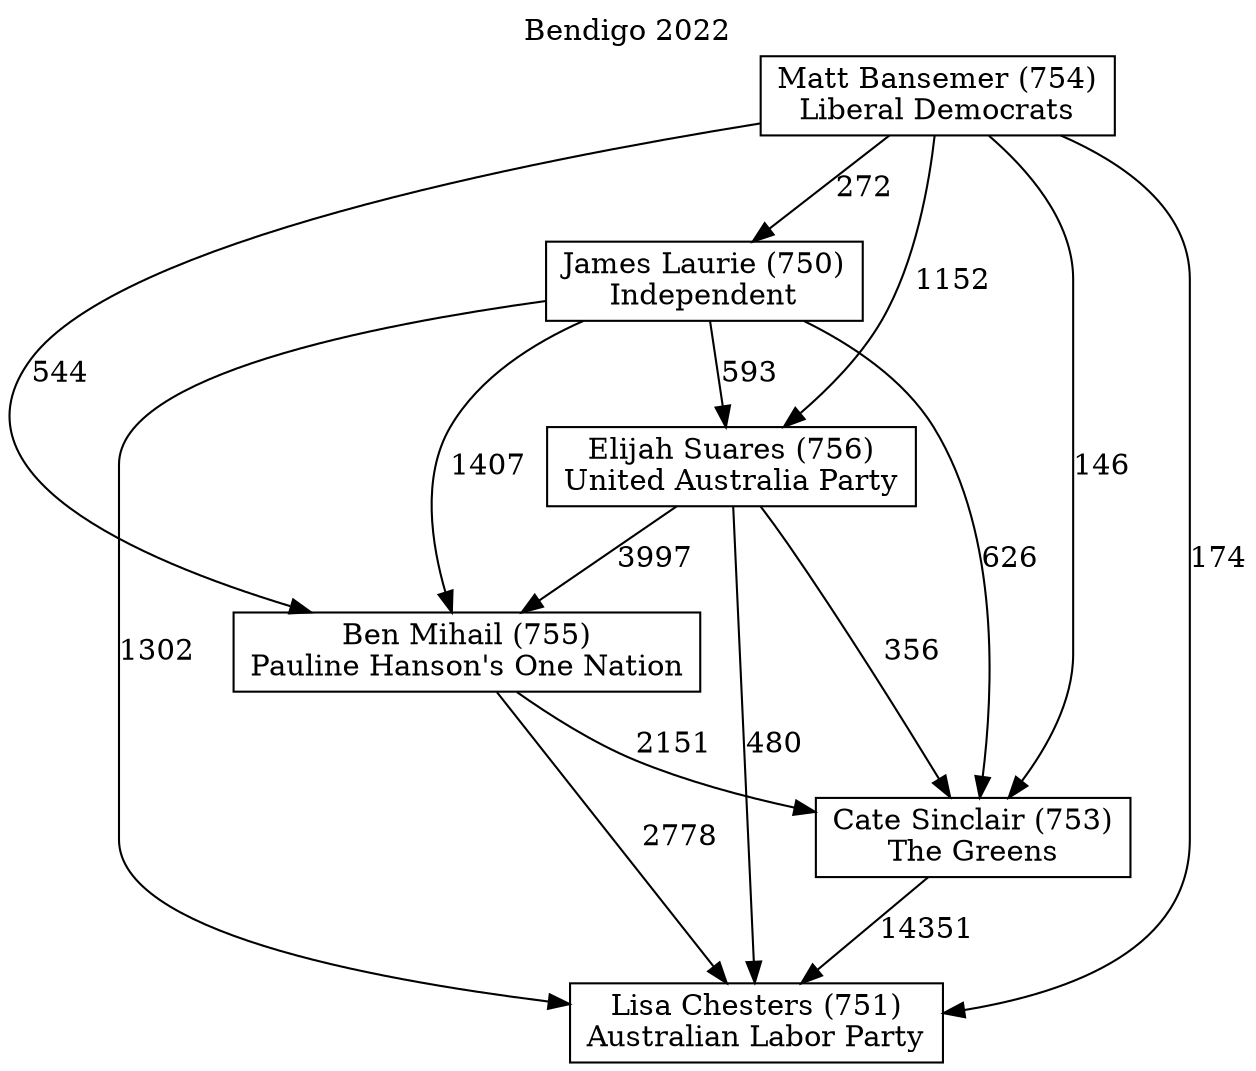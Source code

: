 // House preference flow
digraph "Lisa Chesters (751)_Bendigo_2022" {
	graph [label="Bendigo 2022" labelloc=t mclimit=10]
	node [shape=box]
	"Ben Mihail (755)" [label="Ben Mihail (755)
Pauline Hanson's One Nation"]
	"Lisa Chesters (751)" [label="Lisa Chesters (751)
Australian Labor Party"]
	"James Laurie (750)" [label="James Laurie (750)
Independent"]
	"Cate Sinclair (753)" [label="Cate Sinclair (753)
The Greens"]
	"Elijah Suares (756)" [label="Elijah Suares (756)
United Australia Party"]
	"Matt Bansemer (754)" [label="Matt Bansemer (754)
Liberal Democrats"]
	"Elijah Suares (756)" -> "Lisa Chesters (751)" [label=480]
	"James Laurie (750)" -> "Lisa Chesters (751)" [label=1302]
	"Matt Bansemer (754)" -> "Elijah Suares (756)" [label=1152]
	"James Laurie (750)" -> "Elijah Suares (756)" [label=593]
	"James Laurie (750)" -> "Cate Sinclair (753)" [label=626]
	"Matt Bansemer (754)" -> "Cate Sinclair (753)" [label=146]
	"Ben Mihail (755)" -> "Lisa Chesters (751)" [label=2778]
	"Elijah Suares (756)" -> "Ben Mihail (755)" [label=3997]
	"Cate Sinclair (753)" -> "Lisa Chesters (751)" [label=14351]
	"Matt Bansemer (754)" -> "Ben Mihail (755)" [label=544]
	"Matt Bansemer (754)" -> "Lisa Chesters (751)" [label=174]
	"Ben Mihail (755)" -> "Cate Sinclair (753)" [label=2151]
	"James Laurie (750)" -> "Ben Mihail (755)" [label=1407]
	"Elijah Suares (756)" -> "Cate Sinclair (753)" [label=356]
	"Matt Bansemer (754)" -> "James Laurie (750)" [label=272]
}
